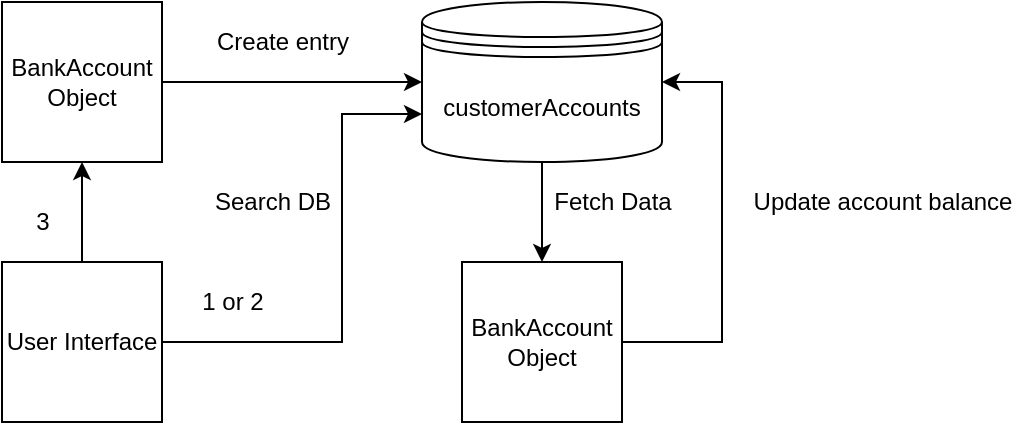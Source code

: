 <mxfile version="14.6.13" type="device"><diagram id="dxdqpmSuM3CUruAzKQop" name="Page-1"><mxGraphModel dx="946" dy="591" grid="1" gridSize="10" guides="1" tooltips="1" connect="1" arrows="1" fold="1" page="1" pageScale="1" pageWidth="850" pageHeight="1100" math="0" shadow="0"><root><mxCell id="0"/><mxCell id="1" parent="0"/><mxCell id="baa9av27ubfoCsJ_1AsT-8" style="edgeStyle=orthogonalEdgeStyle;rounded=0;orthogonalLoop=1;jettySize=auto;html=1;exitX=1;exitY=0.5;exitDx=0;exitDy=0;entryX=0;entryY=0.7;entryDx=0;entryDy=0;" edge="1" parent="1" source="baa9av27ubfoCsJ_1AsT-1" target="baa9av27ubfoCsJ_1AsT-2"><mxGeometry relative="1" as="geometry"><mxPoint x="450" y="160" as="targetPoint"/><Array as="points"><mxPoint x="350" y="200"/><mxPoint x="350" y="86"/></Array></mxGeometry></mxCell><mxCell id="baa9av27ubfoCsJ_1AsT-24" style="edgeStyle=orthogonalEdgeStyle;rounded=0;orthogonalLoop=1;jettySize=auto;html=1;exitX=0.5;exitY=0;exitDx=0;exitDy=0;entryX=0.5;entryY=1;entryDx=0;entryDy=0;" edge="1" parent="1" source="baa9av27ubfoCsJ_1AsT-1" target="baa9av27ubfoCsJ_1AsT-5"><mxGeometry relative="1" as="geometry"/></mxCell><mxCell id="baa9av27ubfoCsJ_1AsT-1" value="User Interface" style="whiteSpace=wrap;html=1;aspect=fixed;" vertex="1" parent="1"><mxGeometry x="180" y="160" width="80" height="80" as="geometry"/></mxCell><mxCell id="baa9av27ubfoCsJ_1AsT-16" style="edgeStyle=orthogonalEdgeStyle;rounded=0;orthogonalLoop=1;jettySize=auto;html=1;exitX=0.5;exitY=1;exitDx=0;exitDy=0;entryX=0.5;entryY=0;entryDx=0;entryDy=0;" edge="1" parent="1" source="baa9av27ubfoCsJ_1AsT-2" target="baa9av27ubfoCsJ_1AsT-9"><mxGeometry relative="1" as="geometry"/></mxCell><mxCell id="baa9av27ubfoCsJ_1AsT-2" value="customerAccounts" style="shape=datastore;whiteSpace=wrap;html=1;" vertex="1" parent="1"><mxGeometry x="390" y="30" width="120" height="80" as="geometry"/></mxCell><mxCell id="baa9av27ubfoCsJ_1AsT-4" value="3" style="text;html=1;align=center;verticalAlign=middle;resizable=0;points=[];autosize=1;strokeColor=none;" vertex="1" parent="1"><mxGeometry x="190" y="130" width="20" height="20" as="geometry"/></mxCell><mxCell id="baa9av27ubfoCsJ_1AsT-14" style="edgeStyle=orthogonalEdgeStyle;rounded=0;orthogonalLoop=1;jettySize=auto;html=1;exitX=1;exitY=0.5;exitDx=0;exitDy=0;entryX=0;entryY=0.5;entryDx=0;entryDy=0;" edge="1" parent="1" source="baa9av27ubfoCsJ_1AsT-5" target="baa9av27ubfoCsJ_1AsT-2"><mxGeometry relative="1" as="geometry"/></mxCell><mxCell id="baa9av27ubfoCsJ_1AsT-5" value="BankAccount&lt;br&gt;Object" style="whiteSpace=wrap;html=1;aspect=fixed;" vertex="1" parent="1"><mxGeometry x="180" y="30" width="80" height="80" as="geometry"/></mxCell><mxCell id="baa9av27ubfoCsJ_1AsT-18" style="edgeStyle=orthogonalEdgeStyle;rounded=0;orthogonalLoop=1;jettySize=auto;html=1;exitX=1;exitY=0.5;exitDx=0;exitDy=0;entryX=1;entryY=0.5;entryDx=0;entryDy=0;" edge="1" parent="1" source="baa9av27ubfoCsJ_1AsT-9" target="baa9av27ubfoCsJ_1AsT-2"><mxGeometry relative="1" as="geometry"><Array as="points"><mxPoint x="540" y="200"/><mxPoint x="540" y="70"/></Array></mxGeometry></mxCell><mxCell id="baa9av27ubfoCsJ_1AsT-9" value="BankAccount&lt;br&gt;Object" style="whiteSpace=wrap;html=1;aspect=fixed;" vertex="1" parent="1"><mxGeometry x="410" y="160" width="80" height="80" as="geometry"/></mxCell><mxCell id="baa9av27ubfoCsJ_1AsT-11" value="1 or 2" style="text;html=1;align=center;verticalAlign=middle;resizable=0;points=[];autosize=1;strokeColor=none;" vertex="1" parent="1"><mxGeometry x="270" y="170" width="50" height="20" as="geometry"/></mxCell><mxCell id="baa9av27ubfoCsJ_1AsT-23" value="Create entry" style="text;html=1;align=center;verticalAlign=middle;resizable=0;points=[];autosize=1;strokeColor=none;" vertex="1" parent="1"><mxGeometry x="280" y="40" width="80" height="20" as="geometry"/></mxCell><mxCell id="baa9av27ubfoCsJ_1AsT-26" value="Search DB" style="text;html=1;align=center;verticalAlign=middle;resizable=0;points=[];autosize=1;strokeColor=none;" vertex="1" parent="1"><mxGeometry x="280" y="120" width="70" height="20" as="geometry"/></mxCell><mxCell id="baa9av27ubfoCsJ_1AsT-27" value="Fetch Data" style="text;html=1;align=center;verticalAlign=middle;resizable=0;points=[];autosize=1;strokeColor=none;" vertex="1" parent="1"><mxGeometry x="450" y="120" width="70" height="20" as="geometry"/></mxCell><mxCell id="baa9av27ubfoCsJ_1AsT-28" value="Update account balance&lt;br&gt;" style="text;html=1;align=center;verticalAlign=middle;resizable=0;points=[];autosize=1;strokeColor=none;" vertex="1" parent="1"><mxGeometry x="550" y="120" width="140" height="20" as="geometry"/></mxCell></root></mxGraphModel></diagram></mxfile>